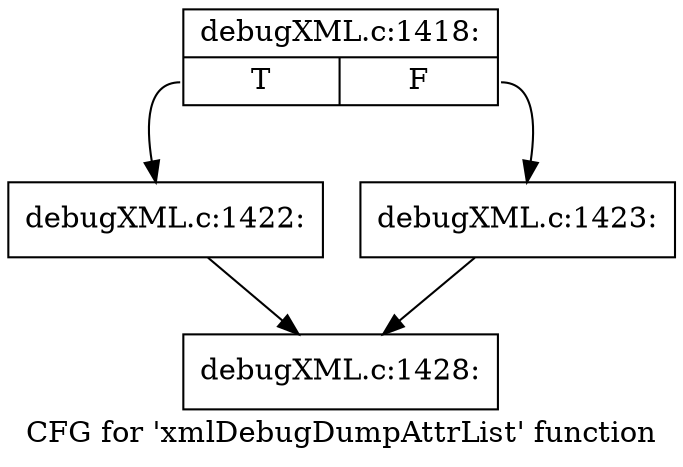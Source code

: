 digraph "CFG for 'xmlDebugDumpAttrList' function" {
	label="CFG for 'xmlDebugDumpAttrList' function";

	Node0x4941580 [shape=record,label="{debugXML.c:1418:|{<s0>T|<s1>F}}"];
	Node0x4941580:s0 -> Node0x4942440;
	Node0x4941580:s1 -> Node0x4942490;
	Node0x4942440 [shape=record,label="{debugXML.c:1422:}"];
	Node0x4942440 -> Node0x4941970;
	Node0x4942490 [shape=record,label="{debugXML.c:1423:}"];
	Node0x4942490 -> Node0x4941970;
	Node0x4941970 [shape=record,label="{debugXML.c:1428:}"];
}
